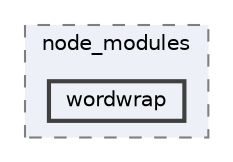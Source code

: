 digraph "C:/Users/arisc/OneDrive/Documents/GitHub/FINAL/EcoEats-Project/node_modules/wordwrap"
{
 // LATEX_PDF_SIZE
  bgcolor="transparent";
  edge [fontname=Helvetica,fontsize=10,labelfontname=Helvetica,labelfontsize=10];
  node [fontname=Helvetica,fontsize=10,shape=box,height=0.2,width=0.4];
  compound=true
  subgraph clusterdir_5091f2b68170d33f954320199e2fed0a {
    graph [ bgcolor="#edf0f7", pencolor="grey50", label="node_modules", fontname=Helvetica,fontsize=10 style="filled,dashed", URL="dir_5091f2b68170d33f954320199e2fed0a.html",tooltip=""]
  dir_fa59ee99a367ac088150f4d17398a94c [label="wordwrap", fillcolor="#edf0f7", color="grey25", style="filled,bold", URL="dir_fa59ee99a367ac088150f4d17398a94c.html",tooltip=""];
  }
}
